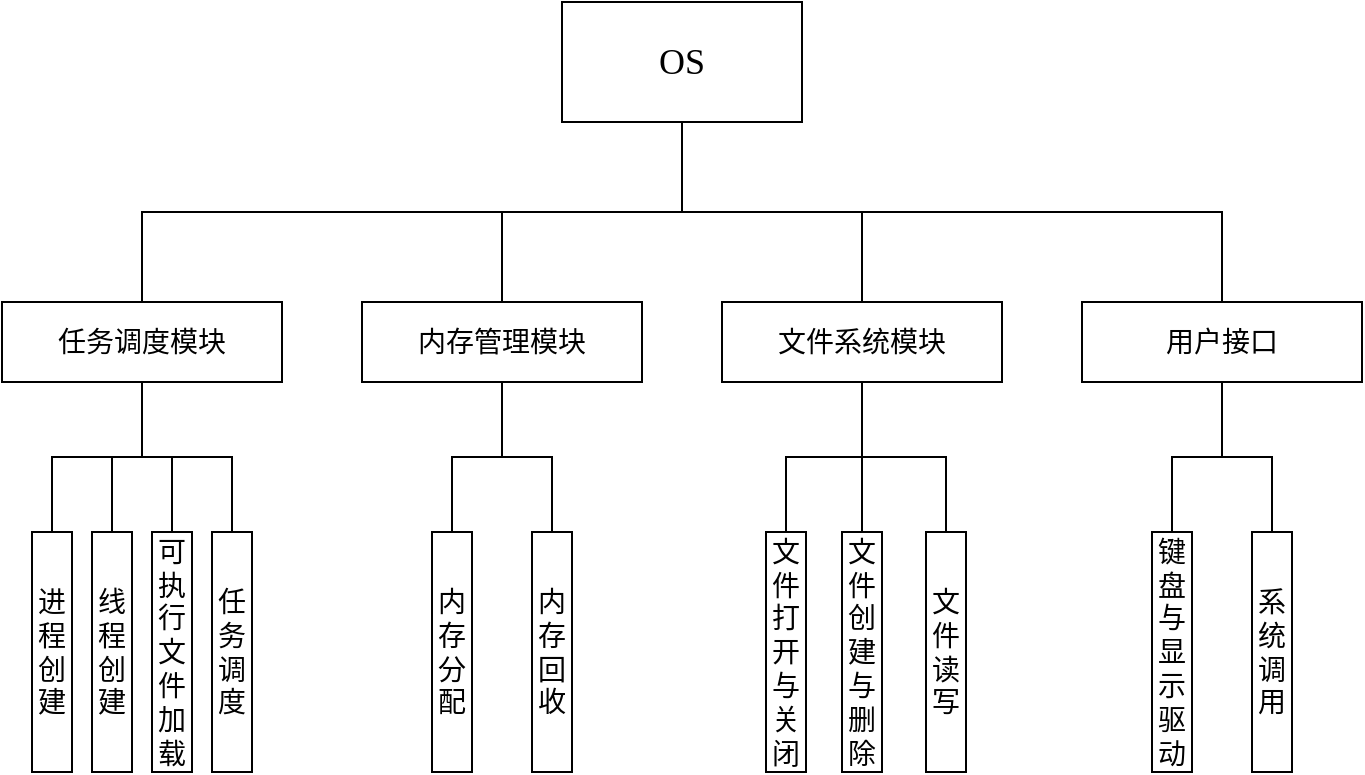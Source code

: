 <mxfile version="18.0.7" type="github">
  <diagram id="RLS9fAI8l67d2oc6Fv7c" name="Page-1">
    <mxGraphModel dx="782" dy="539" grid="0" gridSize="1" guides="1" tooltips="1" connect="1" arrows="1" fold="1" page="1" pageScale="1" pageWidth="827" pageHeight="1169" math="0" shadow="0">
      <root>
        <mxCell id="0" />
        <mxCell id="1" parent="0" />
        <mxCell id="DnV5dPx3yKDnzfPeq301-7" style="edgeStyle=orthogonalEdgeStyle;rounded=0;orthogonalLoop=1;jettySize=auto;html=1;entryX=0.5;entryY=0;entryDx=0;entryDy=0;fontSize=14;endArrow=none;endFill=0;" edge="1" parent="1" source="DnV5dPx3yKDnzfPeq301-1" target="DnV5dPx3yKDnzfPeq301-4">
          <mxGeometry relative="1" as="geometry" />
        </mxCell>
        <mxCell id="DnV5dPx3yKDnzfPeq301-9" style="edgeStyle=orthogonalEdgeStyle;rounded=0;orthogonalLoop=1;jettySize=auto;html=1;fontSize=14;endArrow=none;endFill=0;" edge="1" parent="1" source="DnV5dPx3yKDnzfPeq301-1" target="DnV5dPx3yKDnzfPeq301-5">
          <mxGeometry relative="1" as="geometry" />
        </mxCell>
        <mxCell id="DnV5dPx3yKDnzfPeq301-11" style="edgeStyle=orthogonalEdgeStyle;rounded=0;orthogonalLoop=1;jettySize=auto;html=1;entryX=0.5;entryY=0;entryDx=0;entryDy=0;fontSize=14;endArrow=none;endFill=0;" edge="1" parent="1" source="DnV5dPx3yKDnzfPeq301-1" target="DnV5dPx3yKDnzfPeq301-6">
          <mxGeometry relative="1" as="geometry">
            <Array as="points">
              <mxPoint x="440" y="185" />
              <mxPoint x="710" y="185" />
            </Array>
          </mxGeometry>
        </mxCell>
        <mxCell id="DnV5dPx3yKDnzfPeq301-12" style="edgeStyle=orthogonalEdgeStyle;rounded=0;orthogonalLoop=1;jettySize=auto;html=1;entryX=0.5;entryY=0;entryDx=0;entryDy=0;fontSize=14;endArrow=none;endFill=0;" edge="1" parent="1" source="DnV5dPx3yKDnzfPeq301-1" target="DnV5dPx3yKDnzfPeq301-2">
          <mxGeometry relative="1" as="geometry">
            <Array as="points">
              <mxPoint x="440" y="185" />
              <mxPoint x="170" y="185" />
            </Array>
          </mxGeometry>
        </mxCell>
        <mxCell id="DnV5dPx3yKDnzfPeq301-1" value="&lt;font face=&quot;Times New Roman&quot; style=&quot;font-size: 18px;&quot;&gt;OS&lt;/font&gt;" style="rounded=0;whiteSpace=wrap;html=1;" vertex="1" parent="1">
          <mxGeometry x="380" y="80" width="120" height="60" as="geometry" />
        </mxCell>
        <mxCell id="DnV5dPx3yKDnzfPeq301-25" style="edgeStyle=orthogonalEdgeStyle;rounded=0;orthogonalLoop=1;jettySize=auto;html=1;entryX=0.5;entryY=0;entryDx=0;entryDy=0;fontSize=14;endArrow=none;endFill=0;" edge="1" parent="1" source="DnV5dPx3yKDnzfPeq301-2" target="DnV5dPx3yKDnzfPeq301-14">
          <mxGeometry relative="1" as="geometry" />
        </mxCell>
        <mxCell id="DnV5dPx3yKDnzfPeq301-26" style="edgeStyle=orthogonalEdgeStyle;rounded=0;orthogonalLoop=1;jettySize=auto;html=1;entryX=0.5;entryY=0;entryDx=0;entryDy=0;fontSize=14;endArrow=none;endFill=0;" edge="1" parent="1" source="DnV5dPx3yKDnzfPeq301-2" target="DnV5dPx3yKDnzfPeq301-15">
          <mxGeometry relative="1" as="geometry" />
        </mxCell>
        <mxCell id="DnV5dPx3yKDnzfPeq301-27" style="edgeStyle=orthogonalEdgeStyle;rounded=0;orthogonalLoop=1;jettySize=auto;html=1;entryX=0.5;entryY=0;entryDx=0;entryDy=0;fontSize=14;endArrow=none;endFill=0;" edge="1" parent="1" source="DnV5dPx3yKDnzfPeq301-2" target="DnV5dPx3yKDnzfPeq301-16">
          <mxGeometry relative="1" as="geometry" />
        </mxCell>
        <mxCell id="DnV5dPx3yKDnzfPeq301-28" style="edgeStyle=orthogonalEdgeStyle;rounded=0;orthogonalLoop=1;jettySize=auto;html=1;entryX=0.5;entryY=0;entryDx=0;entryDy=0;fontSize=14;endArrow=none;endFill=0;" edge="1" parent="1" source="DnV5dPx3yKDnzfPeq301-2" target="DnV5dPx3yKDnzfPeq301-17">
          <mxGeometry relative="1" as="geometry" />
        </mxCell>
        <mxCell id="DnV5dPx3yKDnzfPeq301-2" value="&lt;font style=&quot;font-size: 14px;&quot;&gt;任务调度模块&lt;/font&gt;" style="rounded=0;whiteSpace=wrap;html=1;flipV=0;flipH=1;" vertex="1" parent="1">
          <mxGeometry x="100" y="230" width="140" height="40" as="geometry" />
        </mxCell>
        <mxCell id="DnV5dPx3yKDnzfPeq301-29" style="edgeStyle=orthogonalEdgeStyle;rounded=0;orthogonalLoop=1;jettySize=auto;html=1;entryX=0.5;entryY=0;entryDx=0;entryDy=0;fontSize=14;endArrow=none;endFill=0;" edge="1" parent="1" source="DnV5dPx3yKDnzfPeq301-4" target="DnV5dPx3yKDnzfPeq301-18">
          <mxGeometry relative="1" as="geometry" />
        </mxCell>
        <mxCell id="DnV5dPx3yKDnzfPeq301-30" style="edgeStyle=orthogonalEdgeStyle;rounded=0;orthogonalLoop=1;jettySize=auto;html=1;entryX=0.5;entryY=0;entryDx=0;entryDy=0;fontSize=14;endArrow=none;endFill=0;" edge="1" parent="1" source="DnV5dPx3yKDnzfPeq301-4" target="DnV5dPx3yKDnzfPeq301-19">
          <mxGeometry relative="1" as="geometry" />
        </mxCell>
        <mxCell id="DnV5dPx3yKDnzfPeq301-4" value="&lt;font style=&quot;font-size: 14px;&quot;&gt;内存管理模块&lt;/font&gt;" style="rounded=0;whiteSpace=wrap;html=1;flipV=0;flipH=1;" vertex="1" parent="1">
          <mxGeometry x="280" y="230" width="140" height="40" as="geometry" />
        </mxCell>
        <mxCell id="DnV5dPx3yKDnzfPeq301-31" style="edgeStyle=orthogonalEdgeStyle;rounded=0;orthogonalLoop=1;jettySize=auto;html=1;entryX=0.5;entryY=0;entryDx=0;entryDy=0;fontSize=14;endArrow=none;endFill=0;" edge="1" parent="1" source="DnV5dPx3yKDnzfPeq301-5" target="DnV5dPx3yKDnzfPeq301-20">
          <mxGeometry relative="1" as="geometry" />
        </mxCell>
        <mxCell id="DnV5dPx3yKDnzfPeq301-32" style="edgeStyle=orthogonalEdgeStyle;rounded=0;orthogonalLoop=1;jettySize=auto;html=1;entryX=0.5;entryY=0;entryDx=0;entryDy=0;fontSize=14;endArrow=none;endFill=0;" edge="1" parent="1" source="DnV5dPx3yKDnzfPeq301-5" target="DnV5dPx3yKDnzfPeq301-21">
          <mxGeometry relative="1" as="geometry" />
        </mxCell>
        <mxCell id="DnV5dPx3yKDnzfPeq301-33" style="edgeStyle=orthogonalEdgeStyle;rounded=0;orthogonalLoop=1;jettySize=auto;html=1;entryX=0.5;entryY=0;entryDx=0;entryDy=0;fontSize=14;endArrow=none;endFill=0;" edge="1" parent="1" source="DnV5dPx3yKDnzfPeq301-5" target="DnV5dPx3yKDnzfPeq301-22">
          <mxGeometry relative="1" as="geometry" />
        </mxCell>
        <mxCell id="DnV5dPx3yKDnzfPeq301-5" value="&lt;font style=&quot;font-size: 14px;&quot;&gt;文件系统模块&lt;/font&gt;" style="rounded=0;whiteSpace=wrap;html=1;flipV=0;flipH=0;" vertex="1" parent="1">
          <mxGeometry x="460" y="230" width="140" height="40" as="geometry" />
        </mxCell>
        <mxCell id="DnV5dPx3yKDnzfPeq301-34" style="edgeStyle=orthogonalEdgeStyle;rounded=0;orthogonalLoop=1;jettySize=auto;html=1;entryX=0.5;entryY=0;entryDx=0;entryDy=0;fontSize=14;endArrow=none;endFill=0;" edge="1" parent="1" source="DnV5dPx3yKDnzfPeq301-6" target="DnV5dPx3yKDnzfPeq301-24">
          <mxGeometry relative="1" as="geometry" />
        </mxCell>
        <mxCell id="DnV5dPx3yKDnzfPeq301-35" style="edgeStyle=orthogonalEdgeStyle;rounded=0;orthogonalLoop=1;jettySize=auto;html=1;fontSize=14;endArrow=none;endFill=0;" edge="1" parent="1" source="DnV5dPx3yKDnzfPeq301-6" target="DnV5dPx3yKDnzfPeq301-23">
          <mxGeometry relative="1" as="geometry" />
        </mxCell>
        <mxCell id="DnV5dPx3yKDnzfPeq301-6" value="&lt;font style=&quot;font-size: 14px;&quot;&gt;用户接口&lt;/font&gt;" style="rounded=0;whiteSpace=wrap;html=1;flipV=0;flipH=0;" vertex="1" parent="1">
          <mxGeometry x="640" y="230" width="140" height="40" as="geometry" />
        </mxCell>
        <mxCell id="DnV5dPx3yKDnzfPeq301-14" value="进程创建" style="rounded=0;whiteSpace=wrap;html=1;fontSize=14;fontStyle=0" vertex="1" parent="1">
          <mxGeometry x="115" y="345" width="20" height="120" as="geometry" />
        </mxCell>
        <mxCell id="DnV5dPx3yKDnzfPeq301-15" value="线程创建" style="rounded=0;whiteSpace=wrap;html=1;fontSize=14;fontStyle=0" vertex="1" parent="1">
          <mxGeometry x="145" y="345" width="20" height="120" as="geometry" />
        </mxCell>
        <mxCell id="DnV5dPx3yKDnzfPeq301-16" value="可执行文件加载" style="rounded=0;whiteSpace=wrap;html=1;fontSize=14;fontStyle=0" vertex="1" parent="1">
          <mxGeometry x="175" y="345" width="20" height="120" as="geometry" />
        </mxCell>
        <mxCell id="DnV5dPx3yKDnzfPeq301-17" value="任务调度" style="rounded=0;whiteSpace=wrap;html=1;fontSize=14;fontStyle=0" vertex="1" parent="1">
          <mxGeometry x="205" y="345" width="20" height="120" as="geometry" />
        </mxCell>
        <mxCell id="DnV5dPx3yKDnzfPeq301-18" value="内存分配" style="rounded=0;whiteSpace=wrap;html=1;fontSize=14;fontStyle=0" vertex="1" parent="1">
          <mxGeometry x="315" y="345" width="20" height="120" as="geometry" />
        </mxCell>
        <mxCell id="DnV5dPx3yKDnzfPeq301-19" value="内存回收" style="rounded=0;whiteSpace=wrap;html=1;fontSize=14;fontStyle=0" vertex="1" parent="1">
          <mxGeometry x="365" y="345" width="20" height="120" as="geometry" />
        </mxCell>
        <mxCell id="DnV5dPx3yKDnzfPeq301-20" value="文件打开与关闭" style="rounded=0;whiteSpace=wrap;html=1;fontSize=14;fontStyle=0" vertex="1" parent="1">
          <mxGeometry x="482" y="345" width="20" height="120" as="geometry" />
        </mxCell>
        <mxCell id="DnV5dPx3yKDnzfPeq301-21" value="文件创建与删除" style="rounded=0;whiteSpace=wrap;html=1;fontSize=14;fontStyle=0" vertex="1" parent="1">
          <mxGeometry x="520" y="345" width="20" height="120" as="geometry" />
        </mxCell>
        <mxCell id="DnV5dPx3yKDnzfPeq301-22" value="文件读写" style="rounded=0;whiteSpace=wrap;html=1;fontSize=14;fontStyle=0" vertex="1" parent="1">
          <mxGeometry x="562" y="345" width="20" height="120" as="geometry" />
        </mxCell>
        <mxCell id="DnV5dPx3yKDnzfPeq301-23" value="系统调用" style="rounded=0;whiteSpace=wrap;html=1;fontSize=14;fontStyle=0" vertex="1" parent="1">
          <mxGeometry x="725" y="345" width="20" height="120" as="geometry" />
        </mxCell>
        <mxCell id="DnV5dPx3yKDnzfPeq301-24" value="键盘与显示驱动" style="rounded=0;whiteSpace=wrap;html=1;fontSize=14;fontStyle=0" vertex="1" parent="1">
          <mxGeometry x="675" y="345" width="20" height="120" as="geometry" />
        </mxCell>
      </root>
    </mxGraphModel>
  </diagram>
</mxfile>

